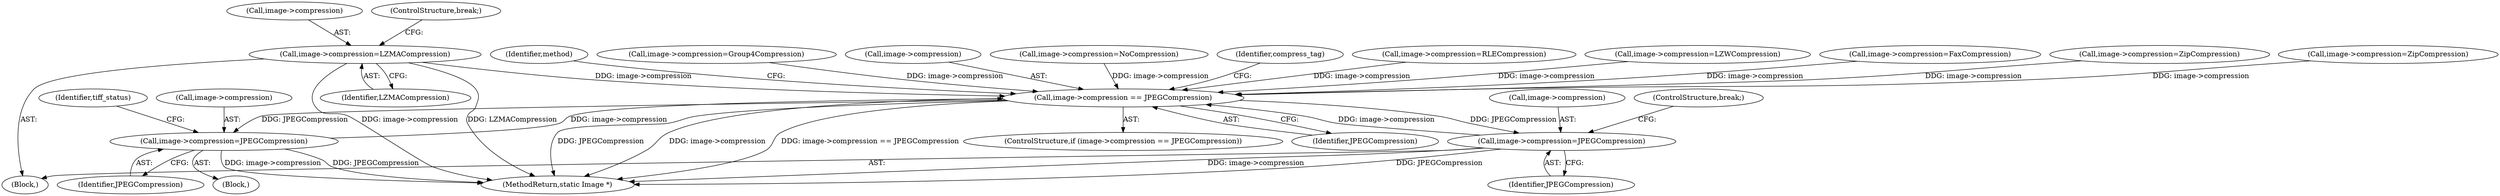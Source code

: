 digraph "0_ImageMagick_2bb6941a2d557f26a2f2049ade466e118eeaab91@pointer" {
"1001103" [label="(Call,image->compression=LZMACompression)"];
"1001659" [label="(Call,image->compression == JPEGCompression)"];
"1001049" [label="(Call,image->compression=JPEGCompression)"];
"1001096" [label="(Call,image->compression=JPEGCompression)"];
"1001041" [label="(Call,image->compression=Group4Compression)"];
"1001101" [label="(ControlStructure,break;)"];
"1001660" [label="(Call,image->compression)"];
"1001107" [label="(Identifier,LZMACompression)"];
"1001025" [label="(Block,)"];
"1001659" [label="(Call,image->compression == JPEGCompression)"];
"1001060" [label="(Identifier,tiff_status)"];
"1001100" [label="(Identifier,JPEGCompression)"];
"1001027" [label="(Call,image->compression=NoCompression)"];
"1001048" [label="(Block,)"];
"1001674" [label="(Identifier,compress_tag)"];
"1001658" [label="(ControlStructure,if (image->compression == JPEGCompression))"];
"1003406" [label="(MethodReturn,static Image *)"];
"1001096" [label="(Call,image->compression=JPEGCompression)"];
"1001104" [label="(Call,image->compression)"];
"1001053" [label="(Identifier,JPEGCompression)"];
"1001131" [label="(Call,image->compression=RLECompression)"];
"1001108" [label="(ControlStructure,break;)"];
"1001050" [label="(Call,image->compression)"];
"1001110" [label="(Call,image->compression=LZWCompression)"];
"1001034" [label="(Call,image->compression=FaxCompression)"];
"1001103" [label="(Call,image->compression=LZMACompression)"];
"1001049" [label="(Call,image->compression=JPEGCompression)"];
"1001117" [label="(Call,image->compression=ZipCompression)"];
"1001124" [label="(Call,image->compression=ZipCompression)"];
"1001665" [label="(Identifier,method)"];
"1001097" [label="(Call,image->compression)"];
"1001663" [label="(Identifier,JPEGCompression)"];
"1001103" -> "1001025"  [label="AST: "];
"1001103" -> "1001107"  [label="CFG: "];
"1001104" -> "1001103"  [label="AST: "];
"1001107" -> "1001103"  [label="AST: "];
"1001108" -> "1001103"  [label="CFG: "];
"1001103" -> "1003406"  [label="DDG: image->compression"];
"1001103" -> "1003406"  [label="DDG: LZMACompression"];
"1001103" -> "1001659"  [label="DDG: image->compression"];
"1001659" -> "1001658"  [label="AST: "];
"1001659" -> "1001663"  [label="CFG: "];
"1001660" -> "1001659"  [label="AST: "];
"1001663" -> "1001659"  [label="AST: "];
"1001665" -> "1001659"  [label="CFG: "];
"1001674" -> "1001659"  [label="CFG: "];
"1001659" -> "1003406"  [label="DDG: image->compression"];
"1001659" -> "1003406"  [label="DDG: image->compression == JPEGCompression"];
"1001659" -> "1003406"  [label="DDG: JPEGCompression"];
"1001659" -> "1001049"  [label="DDG: JPEGCompression"];
"1001659" -> "1001096"  [label="DDG: JPEGCompression"];
"1001096" -> "1001659"  [label="DDG: image->compression"];
"1001027" -> "1001659"  [label="DDG: image->compression"];
"1001131" -> "1001659"  [label="DDG: image->compression"];
"1001117" -> "1001659"  [label="DDG: image->compression"];
"1001124" -> "1001659"  [label="DDG: image->compression"];
"1001049" -> "1001659"  [label="DDG: image->compression"];
"1001041" -> "1001659"  [label="DDG: image->compression"];
"1001034" -> "1001659"  [label="DDG: image->compression"];
"1001110" -> "1001659"  [label="DDG: image->compression"];
"1001049" -> "1001048"  [label="AST: "];
"1001049" -> "1001053"  [label="CFG: "];
"1001050" -> "1001049"  [label="AST: "];
"1001053" -> "1001049"  [label="AST: "];
"1001060" -> "1001049"  [label="CFG: "];
"1001049" -> "1003406"  [label="DDG: image->compression"];
"1001049" -> "1003406"  [label="DDG: JPEGCompression"];
"1001096" -> "1001025"  [label="AST: "];
"1001096" -> "1001100"  [label="CFG: "];
"1001097" -> "1001096"  [label="AST: "];
"1001100" -> "1001096"  [label="AST: "];
"1001101" -> "1001096"  [label="CFG: "];
"1001096" -> "1003406"  [label="DDG: image->compression"];
"1001096" -> "1003406"  [label="DDG: JPEGCompression"];
}
